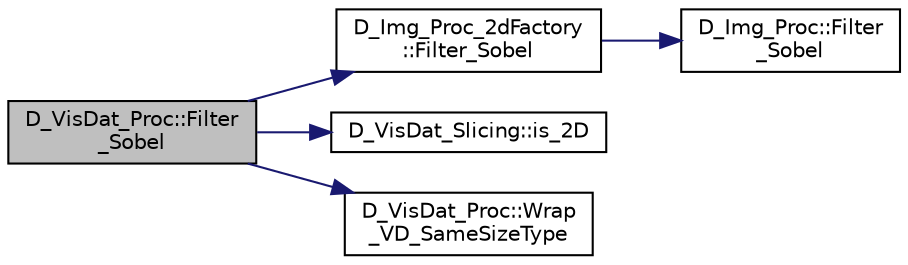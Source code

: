 digraph "D_VisDat_Proc::Filter_Sobel"
{
 // LATEX_PDF_SIZE
  edge [fontname="Helvetica",fontsize="10",labelfontname="Helvetica",labelfontsize="10"];
  node [fontname="Helvetica",fontsize="10",shape=record];
  rankdir="LR";
  Node1 [label="D_VisDat_Proc::Filter\l_Sobel",height=0.2,width=0.4,color="black", fillcolor="grey75", style="filled", fontcolor="black",tooltip=" "];
  Node1 -> Node2 [color="midnightblue",fontsize="10",style="solid"];
  Node2 [label="D_Img_Proc_2dFactory\l::Filter_Sobel",height=0.2,width=0.4,color="black", fillcolor="white", style="filled",URL="$class_d___img___proc__2d_factory.html#a80cace2ac8308bfa16027a680be2e316",tooltip=" "];
  Node2 -> Node3 [color="midnightblue",fontsize="10",style="solid"];
  Node3 [label="D_Img_Proc::Filter\l_Sobel",height=0.2,width=0.4,color="black", fillcolor="white", style="filled",URL="$class_d___img___proc.html#aaf24a7e83477e2be25d27a02ab0147f9",tooltip=" "];
  Node1 -> Node4 [color="midnightblue",fontsize="10",style="solid"];
  Node4 [label="D_VisDat_Slicing::is_2D",height=0.2,width=0.4,color="black", fillcolor="white", style="filled",URL="$class_d___vis_dat___slicing.html#a6e5f7f2a4448f135c77a06e04f678974",tooltip=" "];
  Node1 -> Node5 [color="midnightblue",fontsize="10",style="solid"];
  Node5 [label="D_VisDat_Proc::Wrap\l_VD_SameSizeType",height=0.2,width=0.4,color="black", fillcolor="white", style="filled",URL="$class_d___vis_dat___proc.html#a25807fb990dbe9c2a20fd1ce4ab6bf69",tooltip=" "];
}
